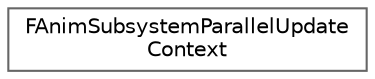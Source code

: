 digraph "Graphical Class Hierarchy"
{
 // INTERACTIVE_SVG=YES
 // LATEX_PDF_SIZE
  bgcolor="transparent";
  edge [fontname=Helvetica,fontsize=10,labelfontname=Helvetica,labelfontsize=10];
  node [fontname=Helvetica,fontsize=10,shape=box,height=0.2,width=0.4];
  rankdir="LR";
  Node0 [id="Node000000",label="FAnimSubsystemParallelUpdate\lContext",height=0.2,width=0.4,color="grey40", fillcolor="white", style="filled",URL="$d0/dcc/structFAnimSubsystemParallelUpdateContext.html",tooltip=" "];
}
